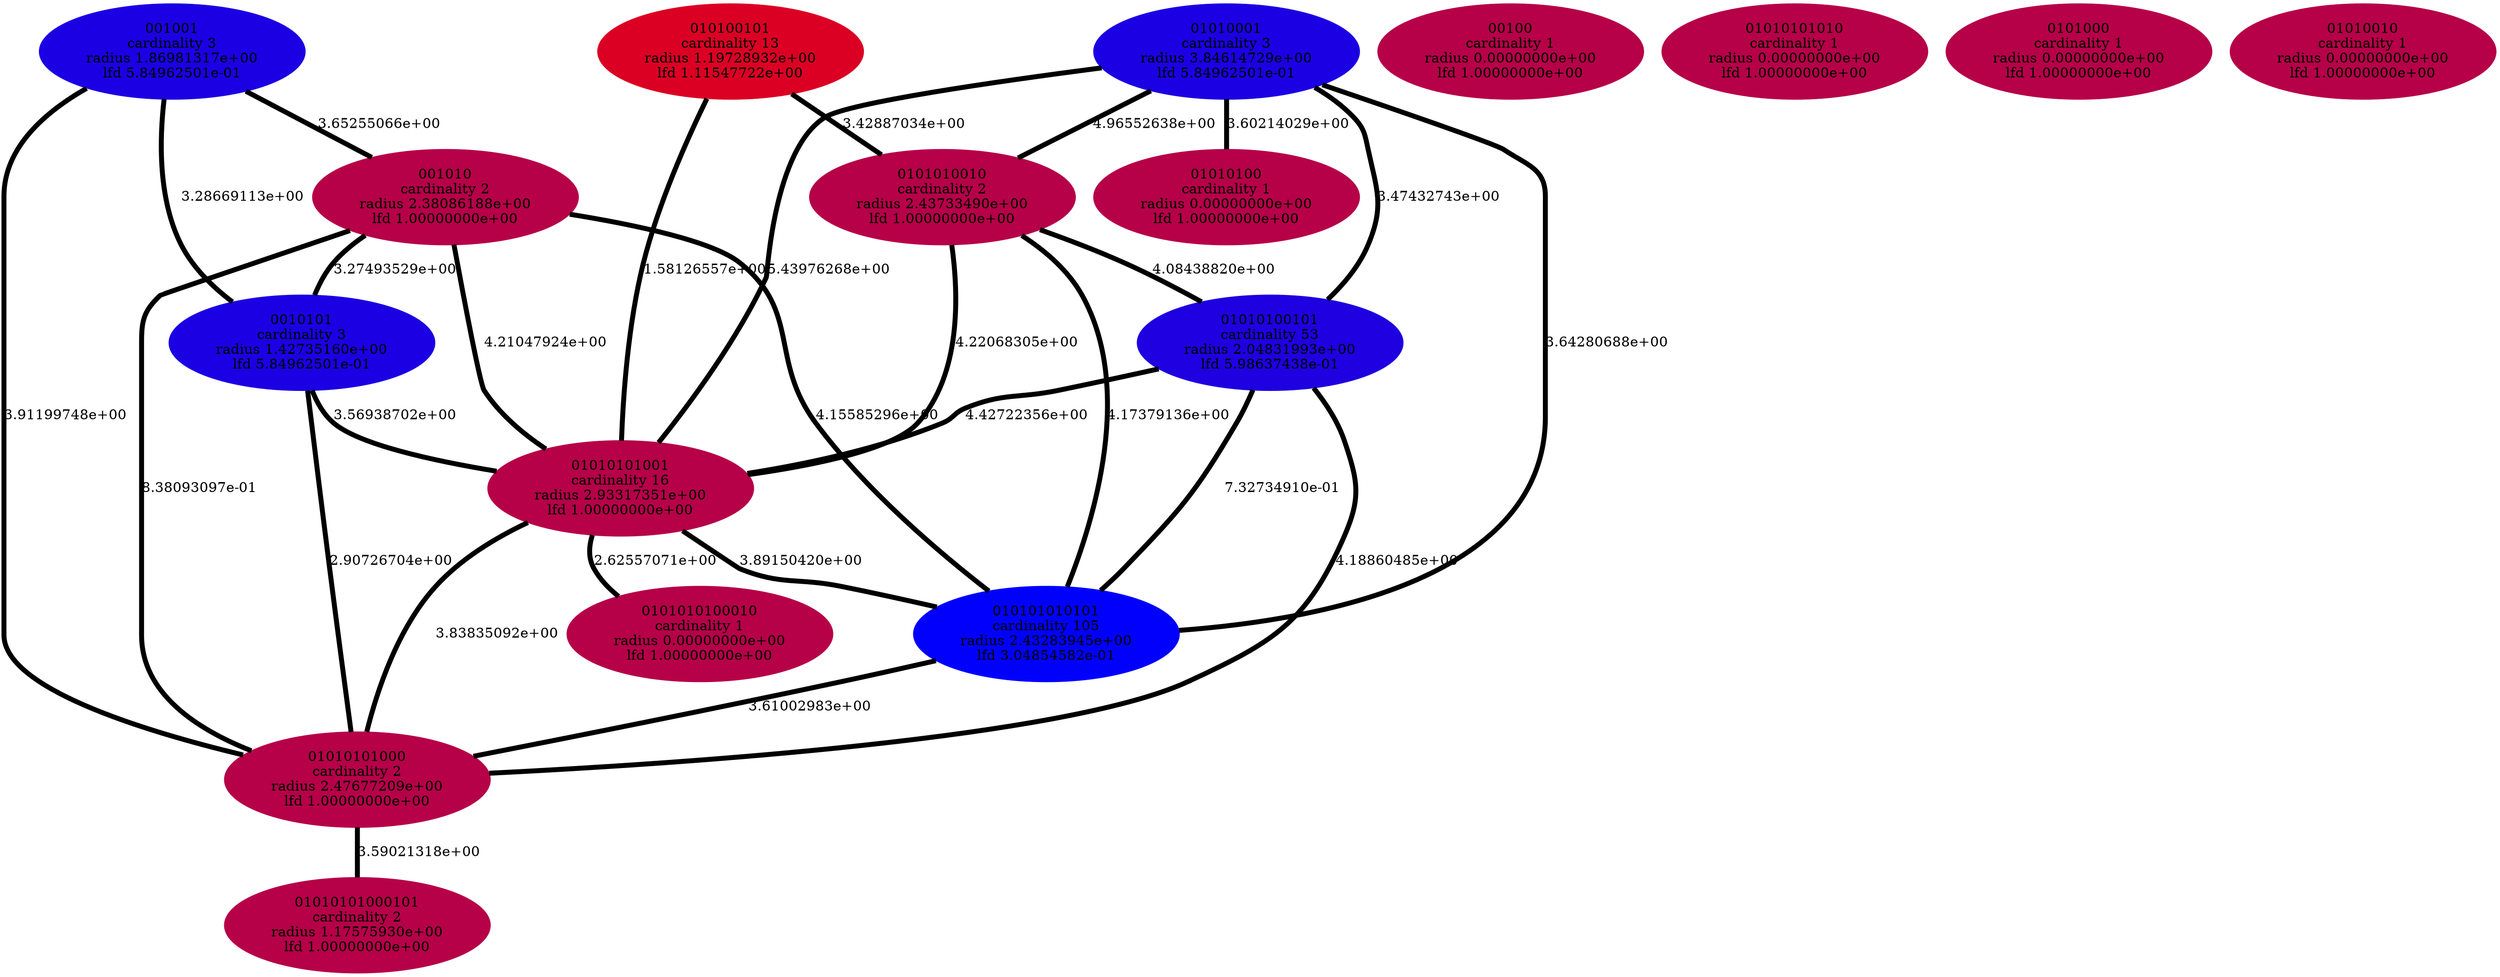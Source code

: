 graph component_cardinality_optimal_32 {
    edge[style=solid, penwidth="5", labeldistance="10"]
    01010101001 [label="01010101001\ncardinality 16\nradius 2.93317351e+00\nlfd 1.00000000e+00", color="#B60048", style="filled"]
    01010100 [label="01010100\ncardinality 1\nradius 0.00000000e+00\nlfd 1.00000000e+00", color="#B60048", style="filled"]
    00100 [label="00100\ncardinality 1\nradius 0.00000000e+00\nlfd 1.00000000e+00", color="#B60048", style="filled"]
    0101010100010 [label="0101010100010\ncardinality 1\nradius 0.00000000e+00\nlfd 1.00000000e+00", color="#B60048", style="filled"]
    010101010101 [label="010101010101\ncardinality 105\nradius 2.43283945e+00\nlfd 3.04854582e-01", color="#0100FD", style="filled"]
    001010 [label="001010\ncardinality 2\nradius 2.38086188e+00\nlfd 1.00000000e+00", color="#B60048", style="filled"]
    01010001 [label="01010001\ncardinality 3\nradius 3.84614729e+00\nlfd 5.84962501e-01", color="#1B00E3", style="filled"]
    01010101000101 [label="01010101000101\ncardinality 2\nradius 1.17575930e+00\nlfd 1.00000000e+00", color="#B60048", style="filled"]
    01010100101 [label="01010100101\ncardinality 53\nradius 2.04831993e+00\nlfd 5.98637438e-01", color="#1E00E0", style="filled"]
    01010101010 [label="01010101010\ncardinality 1\nradius 0.00000000e+00\nlfd 1.00000000e+00", color="#B60048", style="filled"]
    0010101 [label="0010101\ncardinality 3\nradius 1.42735160e+00\nlfd 5.84962501e-01", color="#1B00E3", style="filled"]
    001001 [label="001001\ncardinality 3\nradius 1.86981317e+00\nlfd 5.84962501e-01", color="#1B00E3", style="filled"]
    0101000 [label="0101000\ncardinality 1\nradius 0.00000000e+00\nlfd 1.00000000e+00", color="#B60048", style="filled"]
    010100101 [label="010100101\ncardinality 13\nradius 1.19728932e+00\nlfd 1.11547722e+00", color="#DB0023", style="filled"]
    0101010010 [label="0101010010\ncardinality 2\nradius 2.43733490e+00\nlfd 1.00000000e+00", color="#B60048", style="filled"]
    01010101000 [label="01010101000\ncardinality 2\nradius 2.47677209e+00\nlfd 1.00000000e+00", color="#B60048", style="filled"]
    01010010 [label="01010010\ncardinality 1\nradius 0.00000000e+00\nlfd 1.00000000e+00", color="#B60048", style="filled"]
    01010101001 -- 0101010100010 [label="2.62557071e+00"]
    01010100101 -- 01010101000 [label="4.18860485e+00"]
    01010101000 -- 01010101000101 [label="3.59021318e+00"]
    001001 -- 001010 [label="3.65255066e+00"]
    0101010010 -- 01010101001 [label="4.22068305e+00"]
    01010001 -- 010101010101 [label="3.64280688e+00"]
    0101010010 -- 01010100101 [label="4.08438820e+00"]
    0010101 -- 01010101001 [label="3.56938702e+00"]
    01010100101 -- 010101010101 [label="7.32734910e-01"]
    001010 -- 010101010101 [label="4.15585296e+00"]
    01010001 -- 01010100101 [label="3.47432743e+00"]
    010100101 -- 0101010010 [label="3.42887034e+00"]
    01010001 -- 01010100 [label="3.60214029e+00"]
    01010100101 -- 01010101001 [label="4.42722356e+00"]
    0101010010 -- 010101010101 [label="4.17379136e+00"]
    001001 -- 01010101000 [label="3.91199748e+00"]
    010100101 -- 01010101001 [label="1.58126557e+00"]
    01010001 -- 01010101001 [label="5.43976268e+00"]
    01010001 -- 0101010010 [label="4.96552638e+00"]
    01010101001 -- 010101010101 [label="3.89150420e+00"]
    001010 -- 0010101 [label="3.27493529e+00"]
    001010 -- 01010101000 [label="8.38093097e-01"]
    010101010101 -- 01010101000 [label="3.61002983e+00"]
    001001 -- 0010101 [label="3.28669113e+00"]
    01010101001 -- 01010101000 [label="3.83835092e+00"]
    001010 -- 01010101001 [label="4.21047924e+00"]
    0010101 -- 01010101000 [label="2.90726704e+00"]
}
